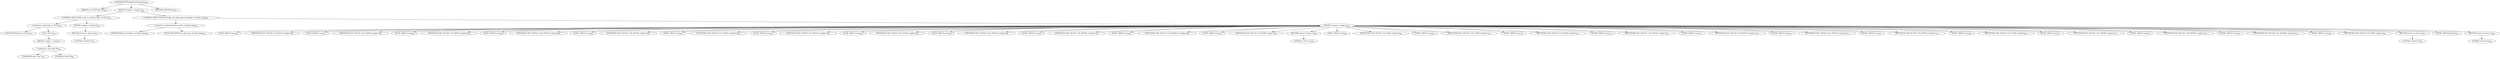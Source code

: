 digraph "TIFFFieldSetGetCountSize" {  
"27314" [label = <(METHOD,TIFFFieldSetGetCountSize)<SUB>949</SUB>> ]
"27315" [label = <(PARAM,const TIFFField *fip)<SUB>949</SUB>> ]
"27316" [label = <(BLOCK,&lt;empty&gt;,&lt;empty&gt;)<SUB>950</SUB>> ]
"27317" [label = <(CONTROL_STRUCTURE,if (fip == NULL),if (fip == NULL))<SUB>951</SUB>> ]
"27318" [label = <(&lt;operator&gt;.equals,fip == NULL)<SUB>951</SUB>> ]
"27319" [label = <(IDENTIFIER,fip,fip == NULL)<SUB>951</SUB>> ]
"27320" [label = <(NULL,NULL)<SUB>951</SUB>> ]
"27321" [label = <(BLOCK,&lt;empty&gt;,&lt;empty&gt;)> ]
"27322" [label = <(&lt;operator&gt;.cast,(void *)0)<SUB>951</SUB>> ]
"27323" [label = <(UNKNOWN,void *,void *)<SUB>951</SUB>> ]
"27324" [label = <(LITERAL,0,(void *)0)<SUB>951</SUB>> ]
"27325" [label = <(BLOCK,&lt;empty&gt;,&lt;empty&gt;)<SUB>952</SUB>> ]
"27326" [label = <(RETURN,return 0;,return 0;)<SUB>952</SUB>> ]
"27327" [label = <(LITERAL,0,return 0;)<SUB>952</SUB>> ]
"27328" [label = <(CONTROL_STRUCTURE,switch(fip-&gt;set_field_type),switch(fip-&gt;set_field_type))<SUB>954</SUB>> ]
"27329" [label = <(&lt;operator&gt;.indirectFieldAccess,fip-&gt;set_field_type)<SUB>954</SUB>> ]
"27330" [label = <(IDENTIFIER,fip,switch(fip-&gt;set_field_type))<SUB>954</SUB>> ]
"27331" [label = <(FIELD_IDENTIFIER,set_field_type,set_field_type)<SUB>954</SUB>> ]
"27332" [label = <(BLOCK,&lt;empty&gt;,&lt;empty&gt;)<SUB>955</SUB>> ]
"27333" [label = <(JUMP_TARGET,case)<SUB>956</SUB>> ]
"27334" [label = <(IDENTIFIER,TIFF_SETGET_C16_ASCII,&lt;empty&gt;)<SUB>956</SUB>> ]
"27335" [label = <(JUMP_TARGET,case)<SUB>957</SUB>> ]
"27336" [label = <(IDENTIFIER,TIFF_SETGET_C16_UINT8,&lt;empty&gt;)<SUB>957</SUB>> ]
"27337" [label = <(JUMP_TARGET,case)<SUB>958</SUB>> ]
"27338" [label = <(IDENTIFIER,TIFF_SETGET_C16_SINT8,&lt;empty&gt;)<SUB>958</SUB>> ]
"27339" [label = <(JUMP_TARGET,case)<SUB>959</SUB>> ]
"27340" [label = <(IDENTIFIER,TIFF_SETGET_C16_UINT16,&lt;empty&gt;)<SUB>959</SUB>> ]
"27341" [label = <(JUMP_TARGET,case)<SUB>960</SUB>> ]
"27342" [label = <(IDENTIFIER,TIFF_SETGET_C16_SINT16,&lt;empty&gt;)<SUB>960</SUB>> ]
"27343" [label = <(JUMP_TARGET,case)<SUB>961</SUB>> ]
"27344" [label = <(IDENTIFIER,TIFF_SETGET_C16_UINT32,&lt;empty&gt;)<SUB>961</SUB>> ]
"27345" [label = <(JUMP_TARGET,case)<SUB>962</SUB>> ]
"27346" [label = <(IDENTIFIER,TIFF_SETGET_C16_SINT32,&lt;empty&gt;)<SUB>962</SUB>> ]
"27347" [label = <(JUMP_TARGET,case)<SUB>963</SUB>> ]
"27348" [label = <(IDENTIFIER,TIFF_SETGET_C16_FLOAT,&lt;empty&gt;)<SUB>963</SUB>> ]
"27349" [label = <(JUMP_TARGET,case)<SUB>964</SUB>> ]
"27350" [label = <(IDENTIFIER,TIFF_SETGET_C16_UINT64,&lt;empty&gt;)<SUB>964</SUB>> ]
"27351" [label = <(JUMP_TARGET,case)<SUB>965</SUB>> ]
"27352" [label = <(IDENTIFIER,TIFF_SETGET_C16_SINT64,&lt;empty&gt;)<SUB>965</SUB>> ]
"27353" [label = <(JUMP_TARGET,case)<SUB>966</SUB>> ]
"27354" [label = <(IDENTIFIER,TIFF_SETGET_C16_DOUBLE,&lt;empty&gt;)<SUB>966</SUB>> ]
"27355" [label = <(JUMP_TARGET,case)<SUB>967</SUB>> ]
"27356" [label = <(IDENTIFIER,TIFF_SETGET_C16_IFD8,&lt;empty&gt;)<SUB>967</SUB>> ]
"27357" [label = <(RETURN,return 2;,return 2;)<SUB>968</SUB>> ]
"27358" [label = <(LITERAL,2,return 2;)<SUB>968</SUB>> ]
"27359" [label = <(JUMP_TARGET,case)<SUB>969</SUB>> ]
"27360" [label = <(IDENTIFIER,TIFF_SETGET_C32_ASCII,&lt;empty&gt;)<SUB>969</SUB>> ]
"27361" [label = <(JUMP_TARGET,case)<SUB>970</SUB>> ]
"27362" [label = <(IDENTIFIER,TIFF_SETGET_C32_UINT8,&lt;empty&gt;)<SUB>970</SUB>> ]
"27363" [label = <(JUMP_TARGET,case)<SUB>971</SUB>> ]
"27364" [label = <(IDENTIFIER,TIFF_SETGET_C32_SINT8,&lt;empty&gt;)<SUB>971</SUB>> ]
"27365" [label = <(JUMP_TARGET,case)<SUB>972</SUB>> ]
"27366" [label = <(IDENTIFIER,TIFF_SETGET_C32_UINT16,&lt;empty&gt;)<SUB>972</SUB>> ]
"27367" [label = <(JUMP_TARGET,case)<SUB>973</SUB>> ]
"27368" [label = <(IDENTIFIER,TIFF_SETGET_C32_SINT16,&lt;empty&gt;)<SUB>973</SUB>> ]
"27369" [label = <(JUMP_TARGET,case)<SUB>974</SUB>> ]
"27370" [label = <(IDENTIFIER,TIFF_SETGET_C32_UINT32,&lt;empty&gt;)<SUB>974</SUB>> ]
"27371" [label = <(JUMP_TARGET,case)<SUB>975</SUB>> ]
"27372" [label = <(IDENTIFIER,TIFF_SETGET_C32_SINT32,&lt;empty&gt;)<SUB>975</SUB>> ]
"27373" [label = <(JUMP_TARGET,case)<SUB>976</SUB>> ]
"27374" [label = <(IDENTIFIER,TIFF_SETGET_C32_FLOAT,&lt;empty&gt;)<SUB>976</SUB>> ]
"27375" [label = <(JUMP_TARGET,case)<SUB>977</SUB>> ]
"27376" [label = <(IDENTIFIER,TIFF_SETGET_C32_UINT64,&lt;empty&gt;)<SUB>977</SUB>> ]
"27377" [label = <(JUMP_TARGET,case)<SUB>978</SUB>> ]
"27378" [label = <(IDENTIFIER,TIFF_SETGET_C32_SINT64,&lt;empty&gt;)<SUB>978</SUB>> ]
"27379" [label = <(JUMP_TARGET,case)<SUB>979</SUB>> ]
"27380" [label = <(IDENTIFIER,TIFF_SETGET_C32_DOUBLE,&lt;empty&gt;)<SUB>979</SUB>> ]
"27381" [label = <(JUMP_TARGET,case)<SUB>980</SUB>> ]
"27382" [label = <(IDENTIFIER,TIFF_SETGET_C32_IFD8,&lt;empty&gt;)<SUB>980</SUB>> ]
"27383" [label = <(RETURN,return 4;,return 4;)<SUB>981</SUB>> ]
"27384" [label = <(LITERAL,4,return 4;)<SUB>981</SUB>> ]
"27385" [label = <(JUMP_TARGET,default)<SUB>982</SUB>> ]
"27386" [label = <(RETURN,return 0;,return 0;)<SUB>983</SUB>> ]
"27387" [label = <(LITERAL,0,return 0;)<SUB>983</SUB>> ]
"27388" [label = <(METHOD_RETURN,int)<SUB>949</SUB>> ]
  "27314" -> "27315" 
  "27314" -> "27316" 
  "27314" -> "27388" 
  "27316" -> "27317" 
  "27316" -> "27328" 
  "27317" -> "27318" 
  "27317" -> "27325" 
  "27318" -> "27319" 
  "27318" -> "27320" 
  "27320" -> "27321" 
  "27321" -> "27322" 
  "27322" -> "27323" 
  "27322" -> "27324" 
  "27325" -> "27326" 
  "27326" -> "27327" 
  "27328" -> "27329" 
  "27328" -> "27332" 
  "27329" -> "27330" 
  "27329" -> "27331" 
  "27332" -> "27333" 
  "27332" -> "27334" 
  "27332" -> "27335" 
  "27332" -> "27336" 
  "27332" -> "27337" 
  "27332" -> "27338" 
  "27332" -> "27339" 
  "27332" -> "27340" 
  "27332" -> "27341" 
  "27332" -> "27342" 
  "27332" -> "27343" 
  "27332" -> "27344" 
  "27332" -> "27345" 
  "27332" -> "27346" 
  "27332" -> "27347" 
  "27332" -> "27348" 
  "27332" -> "27349" 
  "27332" -> "27350" 
  "27332" -> "27351" 
  "27332" -> "27352" 
  "27332" -> "27353" 
  "27332" -> "27354" 
  "27332" -> "27355" 
  "27332" -> "27356" 
  "27332" -> "27357" 
  "27332" -> "27359" 
  "27332" -> "27360" 
  "27332" -> "27361" 
  "27332" -> "27362" 
  "27332" -> "27363" 
  "27332" -> "27364" 
  "27332" -> "27365" 
  "27332" -> "27366" 
  "27332" -> "27367" 
  "27332" -> "27368" 
  "27332" -> "27369" 
  "27332" -> "27370" 
  "27332" -> "27371" 
  "27332" -> "27372" 
  "27332" -> "27373" 
  "27332" -> "27374" 
  "27332" -> "27375" 
  "27332" -> "27376" 
  "27332" -> "27377" 
  "27332" -> "27378" 
  "27332" -> "27379" 
  "27332" -> "27380" 
  "27332" -> "27381" 
  "27332" -> "27382" 
  "27332" -> "27383" 
  "27332" -> "27385" 
  "27332" -> "27386" 
  "27357" -> "27358" 
  "27383" -> "27384" 
  "27386" -> "27387" 
}
